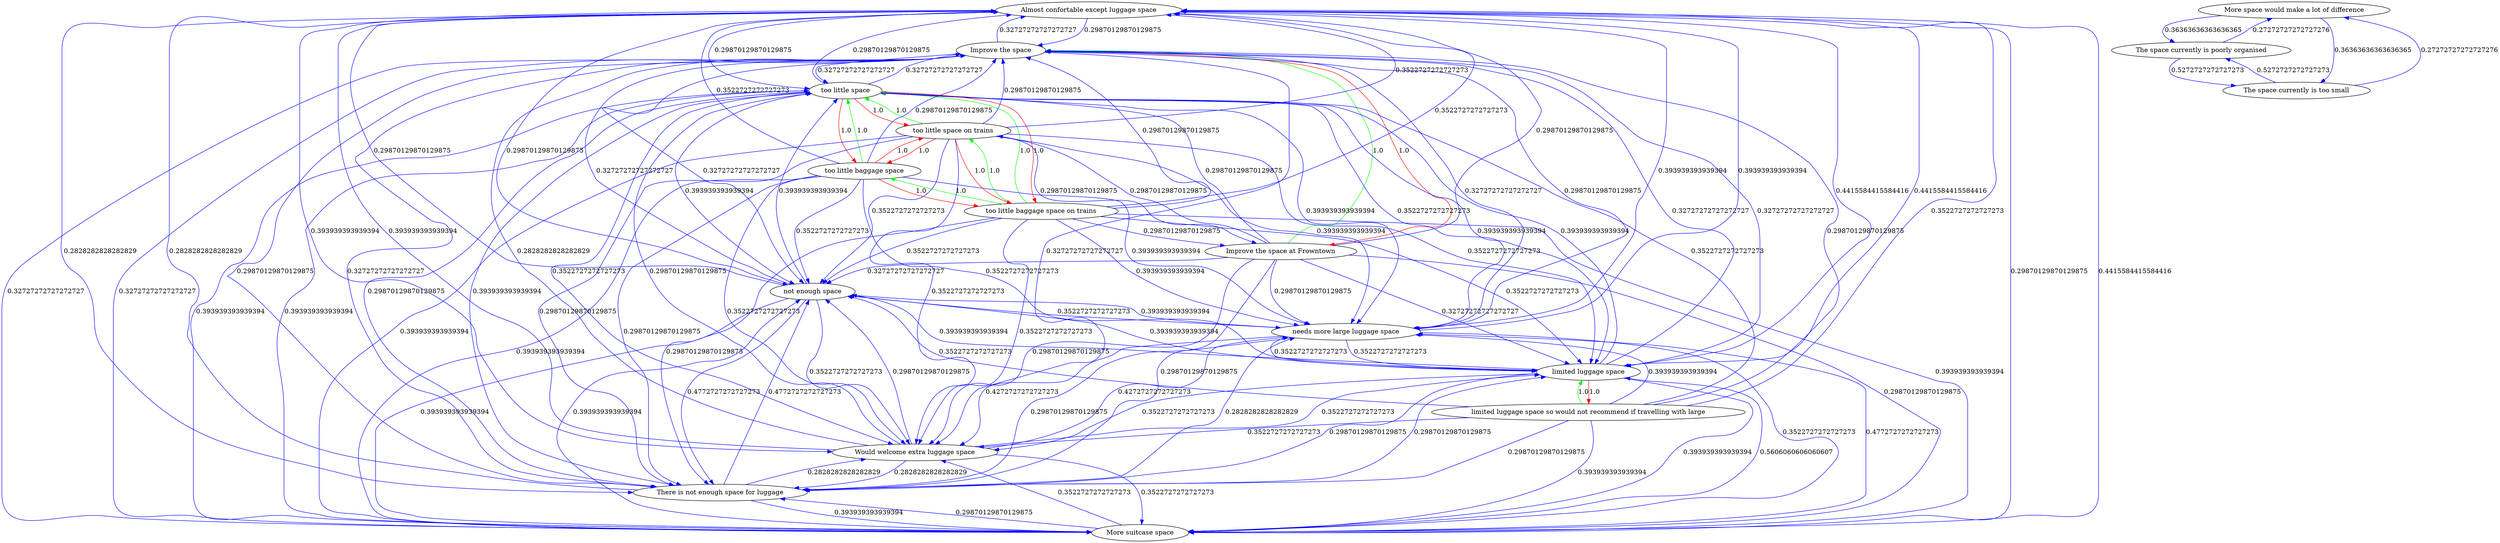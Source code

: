 digraph rawGraph {
"Almost confortable except luggage space";"Improve the space at Frowntown";"Improve the space";"More space would make a lot of difference";"More suitcase space";"The space currently is poorly organised";"The space currently is too small";"There is not enough space for luggage";"Would welcome extra luggage space";"limited luggage space so would not recommend if travelling with large";"limited luggage space";"needs more large luggage space";"not enough space";"too little baggage space on trains";"too little baggage space";"too little space";"too little space on trains";"Improve the space at Frowntown" -> "Improve the space" [label=1.0] [color=green]
"Improve the space" -> "Improve the space at Frowntown" [label=1.0] [color=red]
"More suitcase space" -> "Almost confortable except luggage space" [label=0.4415584415584416] [color=blue]
"Almost confortable except luggage space" -> "More suitcase space" [label=0.29870129870129875] [color=blue]
"Improve the space" -> "More suitcase space" [label=0.32727272727272727] [color=blue]
"More suitcase space" -> "Improve the space" [label=0.32727272727272727] [color=blue]
"More space would make a lot of difference" -> "The space currently is poorly organised" [label=0.36363636363636365] [color=blue]
"The space currently is poorly organised" -> "More space would make a lot of difference" [label=0.27272727272727276] [color=blue]
"The space currently is too small" -> "More space would make a lot of difference" [label=0.27272727272727276] [color=blue]
"More space would make a lot of difference" -> "The space currently is too small" [label=0.36363636363636365] [color=blue]
"The space currently is too small" -> "The space currently is poorly organised" [label=0.5272727272727273] [color=blue]
"The space currently is poorly organised" -> "The space currently is too small" [label=0.5272727272727273] [color=blue]
"Almost confortable except luggage space" -> "There is not enough space for luggage" [label=0.2828282828282829] [color=blue]
"There is not enough space for luggage" -> "Almost confortable except luggage space" [label=0.2828282828282829] [color=blue]
"More suitcase space" -> "Would welcome extra luggage space" [label=0.3522727272727273] [color=blue]
"Would welcome extra luggage space" -> "Almost confortable except luggage space" [label=0.393939393939394] [color=blue]
"Almost confortable except luggage space" -> "Would welcome extra luggage space" [label=0.393939393939394] [color=blue]
"limited luggage space so would not recommend if travelling with large" -> "limited luggage space" [label=1.0] [color=green]
"limited luggage space" -> "limited luggage space so would not recommend if travelling with large" [label=1.0] [color=red]
"limited luggage space" -> "More suitcase space" [label=0.393939393939394] [color=blue]
"More suitcase space" -> "limited luggage space" [label=0.5606060606060607] [color=blue]
"Would welcome extra luggage space" -> "limited luggage space" [label=0.3522727272727273] [color=blue]
"limited luggage space" -> "Would welcome extra luggage space" [label=0.3522727272727273] [color=blue]
"Almost confortable except luggage space" -> "limited luggage space" [label=0.4415584415584416] [color=blue]
"limited luggage space" -> "Almost confortable except luggage space" [label=0.4415584415584416] [color=blue]
"limited luggage space" -> "Improve the space" [label=0.32727272727272727] [color=blue]
"Improve the space" -> "limited luggage space" [label=0.32727272727272727] [color=blue]
"limited luggage space so would not recommend if travelling with large" -> "More suitcase space" [label=0.393939393939394] [color=blue]
"limited luggage space so would not recommend if travelling with large" -> "Would welcome extra luggage space" [label=0.3522727272727273] [color=blue]
"limited luggage space so would not recommend if travelling with large" -> "Almost confortable except luggage space" [label=0.3522727272727273] [color=blue]
"needs more large luggage space" -> "More suitcase space" [label=0.3522727272727273] [color=blue]
"More suitcase space" -> "needs more large luggage space" [label=0.4772727272727273] [color=blue]
"needs more large luggage space" -> "Would welcome extra luggage space" [label=0.4272727272727273] [color=blue]
"Would welcome extra luggage space" -> "needs more large luggage space" [label=0.4272727272727273] [color=blue]
"Almost confortable except luggage space" -> "needs more large luggage space" [label=0.393939393939394] [color=blue]
"needs more large luggage space" -> "Almost confortable except luggage space" [label=0.393939393939394] [color=blue]
"needs more large luggage space" -> "limited luggage space" [label=0.3522727272727273] [color=blue]
"limited luggage space" -> "needs more large luggage space" [label=0.3522727272727273] [color=blue]
"limited luggage space so would not recommend if travelling with large" -> "needs more large luggage space" [label=0.393939393939394] [color=blue]
"not enough space" -> "More suitcase space" [label=0.393939393939394] [color=blue]
"More suitcase space" -> "not enough space" [label=0.393939393939394] [color=blue]
"not enough space" -> "Almost confortable except luggage space" [label=0.29870129870129875] [color=blue]
"Almost confortable except luggage space" -> "not enough space" [label=0.29870129870129875] [color=blue]
"limited luggage space" -> "not enough space" [label=0.393939393939394] [color=blue]
"not enough space" -> "limited luggage space" [label=0.393939393939394] [color=blue]
"not enough space" -> "There is not enough space for luggage" [label=0.4772727272727273] [color=blue]
"There is not enough space for luggage" -> "not enough space" [label=0.4772727272727273] [color=blue]
"Improve the space" -> "not enough space" [label=0.32727272727272727] [color=blue]
"not enough space" -> "Improve the space" [label=0.32727272727272727] [color=blue]
"too little baggage space on trains" -> "too little baggage space" [label=1.0] [color=green]
"too little baggage space" -> "too little space" [label=1.0] [color=green]
"too little baggage space on trains" -> "too little space on trains" [label=1.0] [color=green]
"too little space on trains" -> "too little space" [label=1.0] [color=green]
"too little baggage space on trains" -> "too little space" [label=1.0] [color=green]
"too little baggage space" -> "too little baggage space on trains" [label=1.0] [color=red]
"too little baggage space" -> "too little space on trains" [label=1.0] [color=red]
"too little space" -> "too little baggage space on trains" [label=1.0] [color=red]
"too little space" -> "too little baggage space" [label=1.0] [color=red]
"too little space" -> "too little space on trains" [label=1.0] [color=red]
"too little space on trains" -> "too little baggage space on trains" [label=1.0] [color=red]
"too little space on trains" -> "too little baggage space" [label=1.0] [color=red]
"More suitcase space" -> "too little space" [label=0.393939393939394] [color=blue]
"too little space" -> "More suitcase space" [label=0.393939393939394] [color=blue]
"too little space" -> "not enough space" [label=0.393939393939394] [color=blue]
"not enough space" -> "too little space" [label=0.393939393939394] [color=blue]
"Almost confortable except luggage space" -> "too little space" [label=0.29870129870129875] [color=blue]
"too little space" -> "Almost confortable except luggage space" [label=0.29870129870129875] [color=blue]
"too little space" -> "limited luggage space" [label=0.393939393939394] [color=blue]
"limited luggage space" -> "too little space" [label=0.393939393939394] [color=blue]
"Improve the space" -> "too little space" [label=0.32727272727272727] [color=blue]
"too little space" -> "Improve the space" [label=0.32727272727272727] [color=blue]
"Improve the space at Frowntown" -> "too little space on trains" [label=0.29870129870129875] [color=blue]
"too little space on trains" -> "Improve the space at Frowntown" [label=0.29870129870129875] [color=blue]
"too little baggage space on trains" -> "More suitcase space" [label=0.393939393939394] [color=blue]
"too little baggage space" -> "More suitcase space" [label=0.393939393939394] [color=blue]
"too little space on trains" -> "More suitcase space" [label=0.393939393939394] [color=blue]
"Almost confortable except luggage space" -> "Improve the space" [label=0.29870129870129875] [color=blue]
"Improve the space at Frowntown" -> "More suitcase space" [label=0.29870129870129875] [color=blue]
"Improve the space at Frowntown" -> "not enough space" [label=0.32727272727272727] [color=blue]
"Improve the space at Frowntown" -> "too little space" [label=0.29870129870129875] [color=blue]
"Improve the space at Frowntown" -> "limited luggage space" [label=0.32727272727272727] [color=blue]
"Improve the space" -> "needs more large luggage space" [label=0.32727272727272727] [color=blue]
"Improve the space" -> "Would welcome extra luggage space" [label=0.32727272727272727] [color=blue]
"Improve the space" -> "Almost confortable except luggage space" [label=0.32727272727272727] [color=blue]
"Improve the space" -> "There is not enough space for luggage" [label=0.32727272727272727] [color=blue]
"More suitcase space" -> "There is not enough space for luggage" [label=0.29870129870129875] [color=blue]
"There is not enough space for luggage" -> "needs more large luggage space" [label=0.2828282828282829] [color=blue]
"There is not enough space for luggage" -> "More suitcase space" [label=0.393939393939394] [color=blue]
"There is not enough space for luggage" -> "Would welcome extra luggage space" [label=0.2828282828282829] [color=blue]
"There is not enough space for luggage" -> "too little space" [label=0.393939393939394] [color=blue]
"There is not enough space for luggage" -> "limited luggage space" [label=0.29870129870129875] [color=blue]
"There is not enough space for luggage" -> "Improve the space" [label=0.29870129870129875] [color=blue]
"Would welcome extra luggage space" -> "More suitcase space" [label=0.3522727272727273] [color=blue]
"Would welcome extra luggage space" -> "not enough space" [label=0.29870129870129875] [color=blue]
"Would welcome extra luggage space" -> "too little space" [label=0.29870129870129875] [color=blue]
"Would welcome extra luggage space" -> "There is not enough space for luggage" [label=0.2828282828282829] [color=blue]
"Would welcome extra luggage space" -> "Improve the space" [label=0.2828282828282829] [color=blue]
"limited luggage space so would not recommend if travelling with large" -> "not enough space" [label=0.3522727272727273] [color=blue]
"limited luggage space so would not recommend if travelling with large" -> "too little space" [label=0.3522727272727273] [color=blue]
"limited luggage space so would not recommend if travelling with large" -> "There is not enough space for luggage" [label=0.29870129870129875] [color=blue]
"limited luggage space so would not recommend if travelling with large" -> "Improve the space" [label=0.29870129870129875] [color=blue]
"limited luggage space" -> "There is not enough space for luggage" [label=0.29870129870129875] [color=blue]
"needs more large luggage space" -> "not enough space" [label=0.3522727272727273] [color=blue]
"needs more large luggage space" -> "too little space" [label=0.3522727272727273] [color=blue]
"needs more large luggage space" -> "There is not enough space for luggage" [label=0.29870129870129875] [color=blue]
"needs more large luggage space" -> "Improve the space" [label=0.29870129870129875] [color=blue]
"not enough space" -> "needs more large luggage space" [label=0.393939393939394] [color=blue]
"not enough space" -> "Would welcome extra luggage space" [label=0.3522727272727273] [color=blue]
"too little baggage space on trains" -> "needs more large luggage space" [label=0.393939393939394] [color=blue]
"too little baggage space on trains" -> "Would welcome extra luggage space" [label=0.3522727272727273] [color=blue]
"too little baggage space on trains" -> "not enough space" [label=0.3522727272727273] [color=blue]
"too little baggage space on trains" -> "Almost confortable except luggage space" [label=0.3522727272727273] [color=blue]
"too little baggage space on trains" -> "limited luggage space" [label=0.3522727272727273] [color=blue]
"too little baggage space on trains" -> "Improve the space at Frowntown" [label=0.29870129870129875] [color=blue]
"too little baggage space on trains" -> "There is not enough space for luggage" [label=0.29870129870129875] [color=blue]
"too little baggage space on trains" -> "Improve the space" [label=0.29870129870129875] [color=blue]
"too little baggage space" -> "needs more large luggage space" [label=0.393939393939394] [color=blue]
"too little baggage space" -> "Would welcome extra luggage space" [label=0.3522727272727273] [color=blue]
"too little baggage space" -> "not enough space" [label=0.3522727272727273] [color=blue]
"too little baggage space" -> "Almost confortable except luggage space" [label=0.3522727272727273] [color=blue]
"too little baggage space" -> "limited luggage space" [label=0.3522727272727273] [color=blue]
"too little baggage space" -> "There is not enough space for luggage" [label=0.29870129870129875] [color=blue]
"too little baggage space" -> "Improve the space" [label=0.29870129870129875] [color=blue]
"too little space" -> "needs more large luggage space" [label=0.393939393939394] [color=blue]
"too little space" -> "Would welcome extra luggage space" [label=0.3522727272727273] [color=blue]
"too little space" -> "There is not enough space for luggage" [label=0.29870129870129875] [color=blue]
"too little space on trains" -> "needs more large luggage space" [label=0.393939393939394] [color=blue]
"too little space on trains" -> "Would welcome extra luggage space" [label=0.3522727272727273] [color=blue]
"too little space on trains" -> "not enough space" [label=0.3522727272727273] [color=blue]
"too little space on trains" -> "Almost confortable except luggage space" [label=0.3522727272727273] [color=blue]
"too little space on trains" -> "limited luggage space" [label=0.3522727272727273] [color=blue]
"too little space on trains" -> "There is not enough space for luggage" [label=0.29870129870129875] [color=blue]
"too little space on trains" -> "Improve the space" [label=0.29870129870129875] [color=blue]
"Improve the space at Frowntown" -> "needs more large luggage space" [label=0.29870129870129875] [color=blue]
"Improve the space at Frowntown" -> "Would welcome extra luggage space" [label=0.29870129870129875] [color=blue]
"Improve the space at Frowntown" -> "Almost confortable except luggage space" [label=0.29870129870129875] [color=blue]
"Improve the space at Frowntown" -> "There is not enough space for luggage" [label=0.29870129870129875] [color=blue]
}